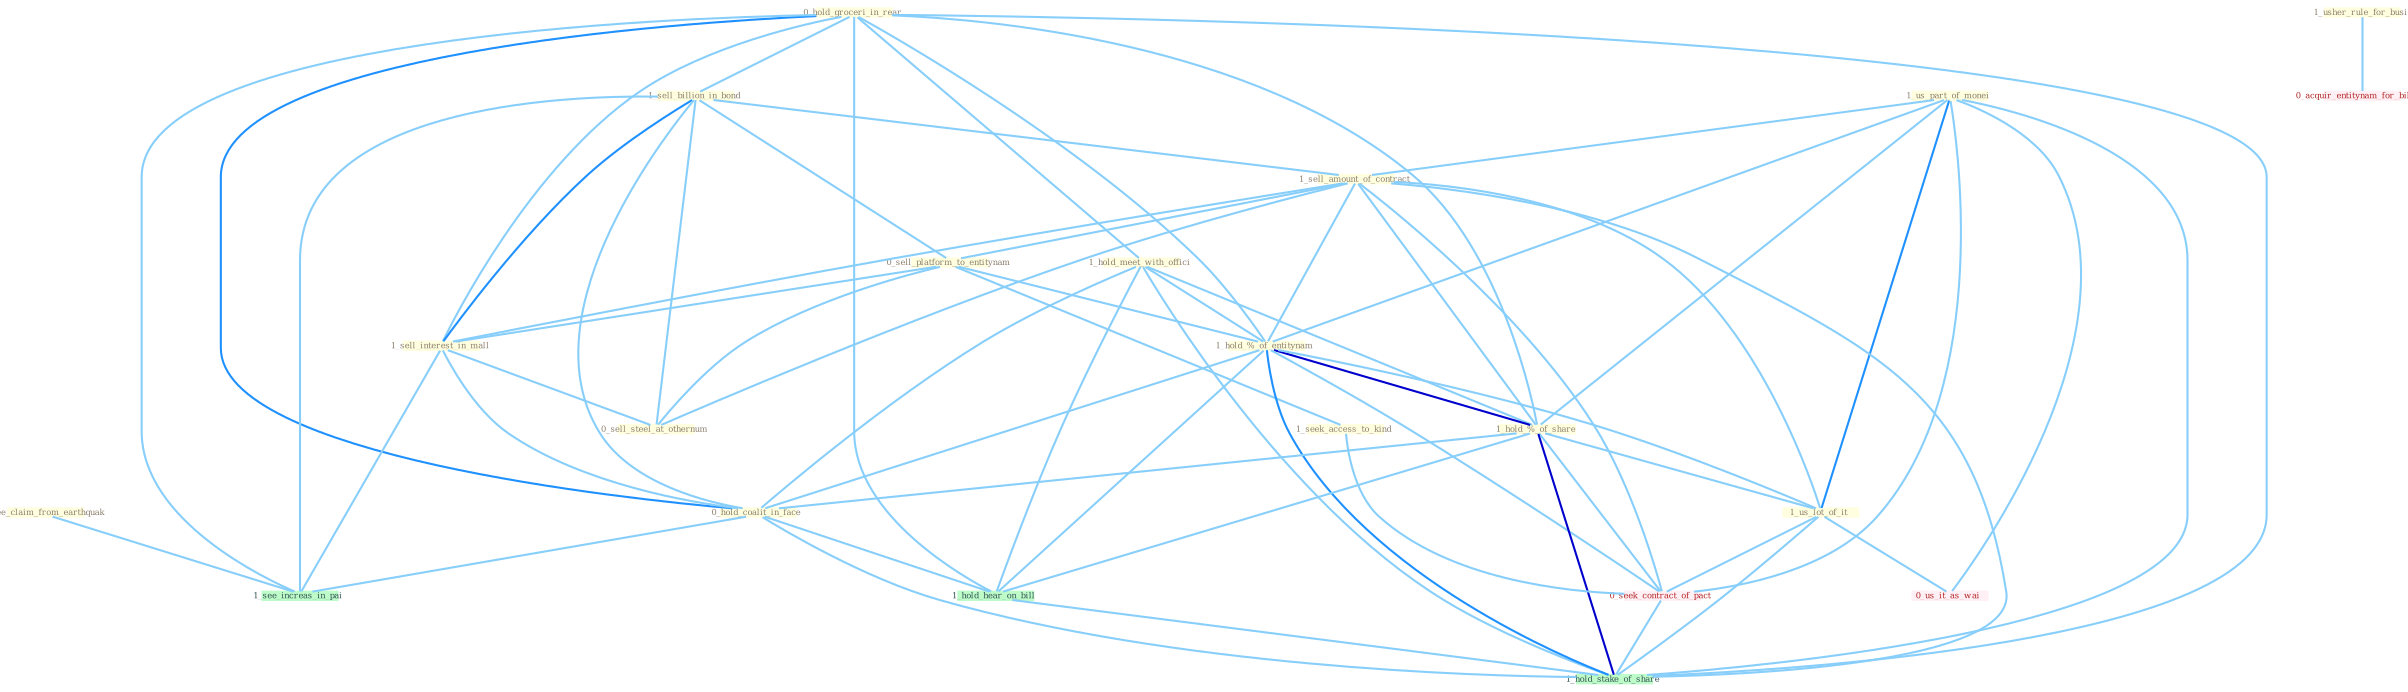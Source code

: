 Graph G{ 
    node
    [shape=polygon,style=filled,width=.5,height=.06,color="#BDFCC9",fixedsize=true,fontsize=4,
    fontcolor="#2f4f4f"];
    {node
    [color="#ffffe0", fontcolor="#8b7d6b"] "1_see_claim_from_earthquak " "0_hold_groceri_in_rear " "1_us_part_of_monei " "1_sell_billion_in_bond " "1_usher_rule_for_busi " "1_hold_meet_with_offici " "1_sell_amount_of_contract " "0_sell_platform_to_entitynam " "1_hold_%_of_entitynam " "1_hold_%_of_share " "1_seek_access_to_kind " "1_sell_interest_in_mall " "1_us_lot_of_it " "0_hold_coalit_in_face " "0_sell_steel_at_othernum "}
{node [color="#fff0f5", fontcolor="#b22222"] "0_seek_contract_of_pact " "0_us_it_as_wai " "0_acquir_entitynam_for_billion "}
edge [color="#B0E2FF"];

	"1_see_claim_from_earthquak " -- "1_see_increas_in_pai " [w="1", color="#87cefa" ];
	"0_hold_groceri_in_rear " -- "1_sell_billion_in_bond " [w="1", color="#87cefa" ];
	"0_hold_groceri_in_rear " -- "1_hold_meet_with_offici " [w="1", color="#87cefa" ];
	"0_hold_groceri_in_rear " -- "1_hold_%_of_entitynam " [w="1", color="#87cefa" ];
	"0_hold_groceri_in_rear " -- "1_hold_%_of_share " [w="1", color="#87cefa" ];
	"0_hold_groceri_in_rear " -- "1_sell_interest_in_mall " [w="1", color="#87cefa" ];
	"0_hold_groceri_in_rear " -- "0_hold_coalit_in_face " [w="2", color="#1e90ff" , len=0.8];
	"0_hold_groceri_in_rear " -- "1_see_increas_in_pai " [w="1", color="#87cefa" ];
	"0_hold_groceri_in_rear " -- "1_hold_hear_on_bill " [w="1", color="#87cefa" ];
	"0_hold_groceri_in_rear " -- "1_hold_stake_of_share " [w="1", color="#87cefa" ];
	"1_us_part_of_monei " -- "1_sell_amount_of_contract " [w="1", color="#87cefa" ];
	"1_us_part_of_monei " -- "1_hold_%_of_entitynam " [w="1", color="#87cefa" ];
	"1_us_part_of_monei " -- "1_hold_%_of_share " [w="1", color="#87cefa" ];
	"1_us_part_of_monei " -- "1_us_lot_of_it " [w="2", color="#1e90ff" , len=0.8];
	"1_us_part_of_monei " -- "0_seek_contract_of_pact " [w="1", color="#87cefa" ];
	"1_us_part_of_monei " -- "0_us_it_as_wai " [w="1", color="#87cefa" ];
	"1_us_part_of_monei " -- "1_hold_stake_of_share " [w="1", color="#87cefa" ];
	"1_sell_billion_in_bond " -- "1_sell_amount_of_contract " [w="1", color="#87cefa" ];
	"1_sell_billion_in_bond " -- "0_sell_platform_to_entitynam " [w="1", color="#87cefa" ];
	"1_sell_billion_in_bond " -- "1_sell_interest_in_mall " [w="2", color="#1e90ff" , len=0.8];
	"1_sell_billion_in_bond " -- "0_hold_coalit_in_face " [w="1", color="#87cefa" ];
	"1_sell_billion_in_bond " -- "0_sell_steel_at_othernum " [w="1", color="#87cefa" ];
	"1_sell_billion_in_bond " -- "1_see_increas_in_pai " [w="1", color="#87cefa" ];
	"1_usher_rule_for_busi " -- "0_acquir_entitynam_for_billion " [w="1", color="#87cefa" ];
	"1_hold_meet_with_offici " -- "1_hold_%_of_entitynam " [w="1", color="#87cefa" ];
	"1_hold_meet_with_offici " -- "1_hold_%_of_share " [w="1", color="#87cefa" ];
	"1_hold_meet_with_offici " -- "0_hold_coalit_in_face " [w="1", color="#87cefa" ];
	"1_hold_meet_with_offici " -- "1_hold_hear_on_bill " [w="1", color="#87cefa" ];
	"1_hold_meet_with_offici " -- "1_hold_stake_of_share " [w="1", color="#87cefa" ];
	"1_sell_amount_of_contract " -- "0_sell_platform_to_entitynam " [w="1", color="#87cefa" ];
	"1_sell_amount_of_contract " -- "1_hold_%_of_entitynam " [w="1", color="#87cefa" ];
	"1_sell_amount_of_contract " -- "1_hold_%_of_share " [w="1", color="#87cefa" ];
	"1_sell_amount_of_contract " -- "1_sell_interest_in_mall " [w="1", color="#87cefa" ];
	"1_sell_amount_of_contract " -- "1_us_lot_of_it " [w="1", color="#87cefa" ];
	"1_sell_amount_of_contract " -- "0_sell_steel_at_othernum " [w="1", color="#87cefa" ];
	"1_sell_amount_of_contract " -- "0_seek_contract_of_pact " [w="1", color="#87cefa" ];
	"1_sell_amount_of_contract " -- "1_hold_stake_of_share " [w="1", color="#87cefa" ];
	"0_sell_platform_to_entitynam " -- "1_hold_%_of_entitynam " [w="1", color="#87cefa" ];
	"0_sell_platform_to_entitynam " -- "1_seek_access_to_kind " [w="1", color="#87cefa" ];
	"0_sell_platform_to_entitynam " -- "1_sell_interest_in_mall " [w="1", color="#87cefa" ];
	"0_sell_platform_to_entitynam " -- "0_sell_steel_at_othernum " [w="1", color="#87cefa" ];
	"1_hold_%_of_entitynam " -- "1_hold_%_of_share " [w="3", color="#0000cd" , len=0.6];
	"1_hold_%_of_entitynam " -- "1_us_lot_of_it " [w="1", color="#87cefa" ];
	"1_hold_%_of_entitynam " -- "0_hold_coalit_in_face " [w="1", color="#87cefa" ];
	"1_hold_%_of_entitynam " -- "0_seek_contract_of_pact " [w="1", color="#87cefa" ];
	"1_hold_%_of_entitynam " -- "1_hold_hear_on_bill " [w="1", color="#87cefa" ];
	"1_hold_%_of_entitynam " -- "1_hold_stake_of_share " [w="2", color="#1e90ff" , len=0.8];
	"1_hold_%_of_share " -- "1_us_lot_of_it " [w="1", color="#87cefa" ];
	"1_hold_%_of_share " -- "0_hold_coalit_in_face " [w="1", color="#87cefa" ];
	"1_hold_%_of_share " -- "0_seek_contract_of_pact " [w="1", color="#87cefa" ];
	"1_hold_%_of_share " -- "1_hold_hear_on_bill " [w="1", color="#87cefa" ];
	"1_hold_%_of_share " -- "1_hold_stake_of_share " [w="3", color="#0000cd" , len=0.6];
	"1_seek_access_to_kind " -- "0_seek_contract_of_pact " [w="1", color="#87cefa" ];
	"1_sell_interest_in_mall " -- "0_hold_coalit_in_face " [w="1", color="#87cefa" ];
	"1_sell_interest_in_mall " -- "0_sell_steel_at_othernum " [w="1", color="#87cefa" ];
	"1_sell_interest_in_mall " -- "1_see_increas_in_pai " [w="1", color="#87cefa" ];
	"1_us_lot_of_it " -- "0_seek_contract_of_pact " [w="1", color="#87cefa" ];
	"1_us_lot_of_it " -- "0_us_it_as_wai " [w="1", color="#87cefa" ];
	"1_us_lot_of_it " -- "1_hold_stake_of_share " [w="1", color="#87cefa" ];
	"0_hold_coalit_in_face " -- "1_see_increas_in_pai " [w="1", color="#87cefa" ];
	"0_hold_coalit_in_face " -- "1_hold_hear_on_bill " [w="1", color="#87cefa" ];
	"0_hold_coalit_in_face " -- "1_hold_stake_of_share " [w="1", color="#87cefa" ];
	"0_seek_contract_of_pact " -- "1_hold_stake_of_share " [w="1", color="#87cefa" ];
	"1_hold_hear_on_bill " -- "1_hold_stake_of_share " [w="1", color="#87cefa" ];
}